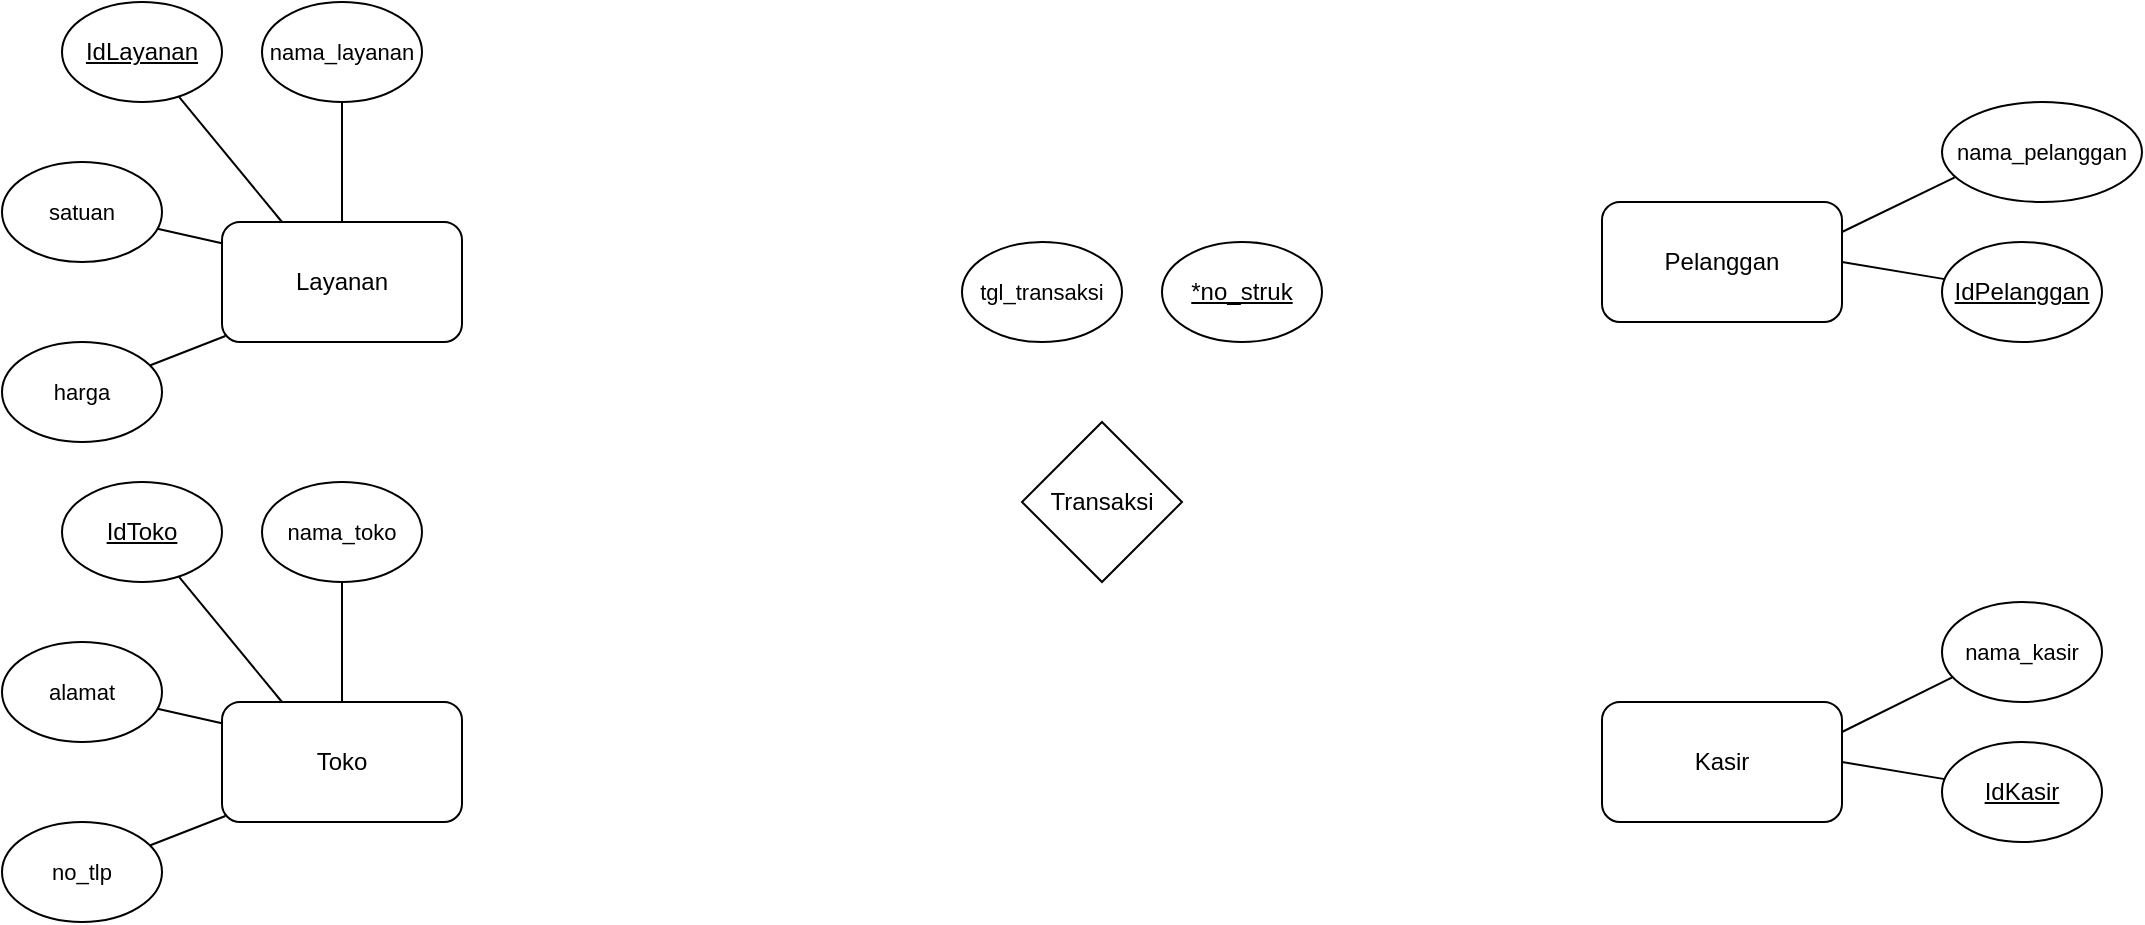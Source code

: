 <mxfile version="25.0.3">
  <diagram name="Page-1" id="r74UQGcYIdEfq9WCmW9a">
    <mxGraphModel dx="937" dy="519" grid="1" gridSize="10" guides="1" tooltips="1" connect="1" arrows="1" fold="1" page="1" pageScale="1" pageWidth="827" pageHeight="1169" math="0" shadow="0">
      <root>
        <mxCell id="0" />
        <mxCell id="1" parent="0" />
        <mxCell id="G4xtcVeBtNWU3GUMzAdZ-1" value="Layanan" style="rounded=1;whiteSpace=wrap;html=1;" vertex="1" parent="1">
          <mxGeometry x="130" y="220" width="120" height="60" as="geometry" />
        </mxCell>
        <mxCell id="G4xtcVeBtNWU3GUMzAdZ-2" value="&lt;u&gt;IdLayanan&lt;/u&gt;" style="ellipse;whiteSpace=wrap;html=1;" vertex="1" parent="1">
          <mxGeometry x="50" y="110" width="80" height="50" as="geometry" />
        </mxCell>
        <mxCell id="G4xtcVeBtNWU3GUMzAdZ-4" value="&lt;font style=&quot;font-size: 11px;&quot;&gt;nama_layanan&lt;/font&gt;" style="ellipse;whiteSpace=wrap;html=1;" vertex="1" parent="1">
          <mxGeometry x="150" y="110" width="80" height="50" as="geometry" />
        </mxCell>
        <mxCell id="G4xtcVeBtNWU3GUMzAdZ-5" value="&lt;font style=&quot;font-size: 11px;&quot;&gt;satuan&lt;/font&gt;" style="ellipse;whiteSpace=wrap;html=1;" vertex="1" parent="1">
          <mxGeometry x="20" y="190" width="80" height="50" as="geometry" />
        </mxCell>
        <mxCell id="G4xtcVeBtNWU3GUMzAdZ-7" value="&lt;font style=&quot;font-size: 11px;&quot;&gt;harga&lt;/font&gt;" style="ellipse;whiteSpace=wrap;html=1;" vertex="1" parent="1">
          <mxGeometry x="20" y="280" width="80" height="50" as="geometry" />
        </mxCell>
        <mxCell id="G4xtcVeBtNWU3GUMzAdZ-13" value="" style="endArrow=none;html=1;rounded=0;exitX=0.5;exitY=0;exitDx=0;exitDy=0;entryX=0.5;entryY=1;entryDx=0;entryDy=0;" edge="1" parent="1" source="G4xtcVeBtNWU3GUMzAdZ-1" target="G4xtcVeBtNWU3GUMzAdZ-4">
          <mxGeometry width="50" height="50" relative="1" as="geometry">
            <mxPoint x="250" y="250" as="sourcePoint" />
            <mxPoint x="300" y="200" as="targetPoint" />
          </mxGeometry>
        </mxCell>
        <mxCell id="G4xtcVeBtNWU3GUMzAdZ-14" value="" style="endArrow=none;html=1;rounded=0;exitX=0.014;exitY=0.95;exitDx=0;exitDy=0;exitPerimeter=0;" edge="1" parent="1" source="G4xtcVeBtNWU3GUMzAdZ-1" target="G4xtcVeBtNWU3GUMzAdZ-7">
          <mxGeometry width="50" height="50" relative="1" as="geometry">
            <mxPoint x="130" y="280" as="sourcePoint" />
            <mxPoint x="300" y="200" as="targetPoint" />
          </mxGeometry>
        </mxCell>
        <mxCell id="G4xtcVeBtNWU3GUMzAdZ-15" value="" style="endArrow=none;html=1;rounded=0;entryX=0.004;entryY=0.179;entryDx=0;entryDy=0;entryPerimeter=0;" edge="1" parent="1" source="G4xtcVeBtNWU3GUMzAdZ-5" target="G4xtcVeBtNWU3GUMzAdZ-1">
          <mxGeometry width="50" height="50" relative="1" as="geometry">
            <mxPoint x="80" y="260" as="sourcePoint" />
            <mxPoint x="130" y="210" as="targetPoint" />
          </mxGeometry>
        </mxCell>
        <mxCell id="G4xtcVeBtNWU3GUMzAdZ-16" value="" style="endArrow=none;html=1;rounded=0;exitX=0.25;exitY=0;exitDx=0;exitDy=0;" edge="1" parent="1" source="G4xtcVeBtNWU3GUMzAdZ-1" target="G4xtcVeBtNWU3GUMzAdZ-2">
          <mxGeometry width="50" height="50" relative="1" as="geometry">
            <mxPoint x="190" y="240" as="sourcePoint" />
            <mxPoint x="240" y="190" as="targetPoint" />
          </mxGeometry>
        </mxCell>
        <mxCell id="G4xtcVeBtNWU3GUMzAdZ-17" value="Toko" style="rounded=1;whiteSpace=wrap;html=1;" vertex="1" parent="1">
          <mxGeometry x="130" y="460" width="120" height="60" as="geometry" />
        </mxCell>
        <mxCell id="G4xtcVeBtNWU3GUMzAdZ-18" value="&lt;u&gt;IdToko&lt;/u&gt;" style="ellipse;whiteSpace=wrap;html=1;" vertex="1" parent="1">
          <mxGeometry x="50" y="350" width="80" height="50" as="geometry" />
        </mxCell>
        <mxCell id="G4xtcVeBtNWU3GUMzAdZ-19" value="&lt;font style=&quot;font-size: 11px;&quot;&gt;nama_toko&lt;/font&gt;" style="ellipse;whiteSpace=wrap;html=1;" vertex="1" parent="1">
          <mxGeometry x="150" y="350" width="80" height="50" as="geometry" />
        </mxCell>
        <mxCell id="G4xtcVeBtNWU3GUMzAdZ-20" value="&lt;font style=&quot;font-size: 11px;&quot;&gt;alamat&lt;/font&gt;" style="ellipse;whiteSpace=wrap;html=1;" vertex="1" parent="1">
          <mxGeometry x="20" y="430" width="80" height="50" as="geometry" />
        </mxCell>
        <mxCell id="G4xtcVeBtNWU3GUMzAdZ-21" value="&lt;font style=&quot;font-size: 11px;&quot;&gt;no_tlp&lt;/font&gt;" style="ellipse;whiteSpace=wrap;html=1;" vertex="1" parent="1">
          <mxGeometry x="20" y="520" width="80" height="50" as="geometry" />
        </mxCell>
        <mxCell id="G4xtcVeBtNWU3GUMzAdZ-22" value="" style="endArrow=none;html=1;rounded=0;exitX=0.5;exitY=0;exitDx=0;exitDy=0;entryX=0.5;entryY=1;entryDx=0;entryDy=0;" edge="1" parent="1" source="G4xtcVeBtNWU3GUMzAdZ-17" target="G4xtcVeBtNWU3GUMzAdZ-19">
          <mxGeometry width="50" height="50" relative="1" as="geometry">
            <mxPoint x="250" y="490" as="sourcePoint" />
            <mxPoint x="300" y="440" as="targetPoint" />
          </mxGeometry>
        </mxCell>
        <mxCell id="G4xtcVeBtNWU3GUMzAdZ-23" value="" style="endArrow=none;html=1;rounded=0;exitX=0.014;exitY=0.95;exitDx=0;exitDy=0;exitPerimeter=0;" edge="1" parent="1" source="G4xtcVeBtNWU3GUMzAdZ-17" target="G4xtcVeBtNWU3GUMzAdZ-21">
          <mxGeometry width="50" height="50" relative="1" as="geometry">
            <mxPoint x="130" y="520" as="sourcePoint" />
            <mxPoint x="300" y="440" as="targetPoint" />
          </mxGeometry>
        </mxCell>
        <mxCell id="G4xtcVeBtNWU3GUMzAdZ-24" value="" style="endArrow=none;html=1;rounded=0;entryX=0.004;entryY=0.179;entryDx=0;entryDy=0;entryPerimeter=0;" edge="1" parent="1" source="G4xtcVeBtNWU3GUMzAdZ-20" target="G4xtcVeBtNWU3GUMzAdZ-17">
          <mxGeometry width="50" height="50" relative="1" as="geometry">
            <mxPoint x="80" y="500" as="sourcePoint" />
            <mxPoint x="130" y="450" as="targetPoint" />
          </mxGeometry>
        </mxCell>
        <mxCell id="G4xtcVeBtNWU3GUMzAdZ-25" value="" style="endArrow=none;html=1;rounded=0;exitX=0.25;exitY=0;exitDx=0;exitDy=0;" edge="1" parent="1" source="G4xtcVeBtNWU3GUMzAdZ-17" target="G4xtcVeBtNWU3GUMzAdZ-18">
          <mxGeometry width="50" height="50" relative="1" as="geometry">
            <mxPoint x="190" y="480" as="sourcePoint" />
            <mxPoint x="240" y="430" as="targetPoint" />
          </mxGeometry>
        </mxCell>
        <mxCell id="G4xtcVeBtNWU3GUMzAdZ-26" value="Kasir" style="rounded=1;whiteSpace=wrap;html=1;" vertex="1" parent="1">
          <mxGeometry x="820" y="460" width="120" height="60" as="geometry" />
        </mxCell>
        <mxCell id="G4xtcVeBtNWU3GUMzAdZ-27" value="&lt;u&gt;IdKasir&lt;/u&gt;" style="ellipse;whiteSpace=wrap;html=1;" vertex="1" parent="1">
          <mxGeometry x="990" y="480" width="80" height="50" as="geometry" />
        </mxCell>
        <mxCell id="G4xtcVeBtNWU3GUMzAdZ-28" value="&lt;font style=&quot;font-size: 11px;&quot;&gt;nama_kasir&lt;/font&gt;" style="ellipse;whiteSpace=wrap;html=1;" vertex="1" parent="1">
          <mxGeometry x="990" y="410" width="80" height="50" as="geometry" />
        </mxCell>
        <mxCell id="G4xtcVeBtNWU3GUMzAdZ-31" value="" style="endArrow=none;html=1;rounded=0;exitX=1;exitY=0.25;exitDx=0;exitDy=0;entryX=0.064;entryY=0.753;entryDx=0;entryDy=0;entryPerimeter=0;" edge="1" parent="1" source="G4xtcVeBtNWU3GUMzAdZ-26" target="G4xtcVeBtNWU3GUMzAdZ-28">
          <mxGeometry width="50" height="50" relative="1" as="geometry">
            <mxPoint x="940" y="490" as="sourcePoint" />
            <mxPoint x="990" y="440" as="targetPoint" />
          </mxGeometry>
        </mxCell>
        <mxCell id="G4xtcVeBtNWU3GUMzAdZ-34" value="" style="endArrow=none;html=1;rounded=0;exitX=1;exitY=0.5;exitDx=0;exitDy=0;" edge="1" parent="1" source="G4xtcVeBtNWU3GUMzAdZ-26" target="G4xtcVeBtNWU3GUMzAdZ-27">
          <mxGeometry width="50" height="50" relative="1" as="geometry">
            <mxPoint x="880" y="480" as="sourcePoint" />
            <mxPoint x="930" y="430" as="targetPoint" />
          </mxGeometry>
        </mxCell>
        <mxCell id="G4xtcVeBtNWU3GUMzAdZ-36" value="Pelanggan" style="rounded=1;whiteSpace=wrap;html=1;" vertex="1" parent="1">
          <mxGeometry x="820" y="210" width="120" height="60" as="geometry" />
        </mxCell>
        <mxCell id="G4xtcVeBtNWU3GUMzAdZ-37" value="&lt;u&gt;IdPelanggan&lt;/u&gt;" style="ellipse;whiteSpace=wrap;html=1;" vertex="1" parent="1">
          <mxGeometry x="990" y="230" width="80" height="50" as="geometry" />
        </mxCell>
        <mxCell id="G4xtcVeBtNWU3GUMzAdZ-38" value="&lt;font style=&quot;font-size: 11px;&quot;&gt;nama_pelanggan&lt;/font&gt;" style="ellipse;whiteSpace=wrap;html=1;" vertex="1" parent="1">
          <mxGeometry x="990" y="160" width="100" height="50" as="geometry" />
        </mxCell>
        <mxCell id="G4xtcVeBtNWU3GUMzAdZ-39" value="" style="endArrow=none;html=1;rounded=0;exitX=1;exitY=0.25;exitDx=0;exitDy=0;entryX=0.064;entryY=0.753;entryDx=0;entryDy=0;entryPerimeter=0;" edge="1" parent="1" source="G4xtcVeBtNWU3GUMzAdZ-36" target="G4xtcVeBtNWU3GUMzAdZ-38">
          <mxGeometry width="50" height="50" relative="1" as="geometry">
            <mxPoint x="940" y="240" as="sourcePoint" />
            <mxPoint x="990" y="190" as="targetPoint" />
          </mxGeometry>
        </mxCell>
        <mxCell id="G4xtcVeBtNWU3GUMzAdZ-40" value="" style="endArrow=none;html=1;rounded=0;exitX=1;exitY=0.5;exitDx=0;exitDy=0;" edge="1" parent="1" source="G4xtcVeBtNWU3GUMzAdZ-36" target="G4xtcVeBtNWU3GUMzAdZ-37">
          <mxGeometry width="50" height="50" relative="1" as="geometry">
            <mxPoint x="880" y="230" as="sourcePoint" />
            <mxPoint x="930" y="180" as="targetPoint" />
          </mxGeometry>
        </mxCell>
        <mxCell id="G4xtcVeBtNWU3GUMzAdZ-41" value="Transaksi" style="rhombus;whiteSpace=wrap;html=1;" vertex="1" parent="1">
          <mxGeometry x="530" y="320" width="80" height="80" as="geometry" />
        </mxCell>
        <mxCell id="G4xtcVeBtNWU3GUMzAdZ-42" value="&lt;u&gt;*no_struk&lt;/u&gt;" style="ellipse;whiteSpace=wrap;html=1;" vertex="1" parent="1">
          <mxGeometry x="600" y="230" width="80" height="50" as="geometry" />
        </mxCell>
        <mxCell id="G4xtcVeBtNWU3GUMzAdZ-43" value="&lt;font style=&quot;font-size: 11px;&quot;&gt;tgl_transaksi&lt;/font&gt;" style="ellipse;whiteSpace=wrap;html=1;" vertex="1" parent="1">
          <mxGeometry x="500" y="230" width="80" height="50" as="geometry" />
        </mxCell>
      </root>
    </mxGraphModel>
  </diagram>
</mxfile>
